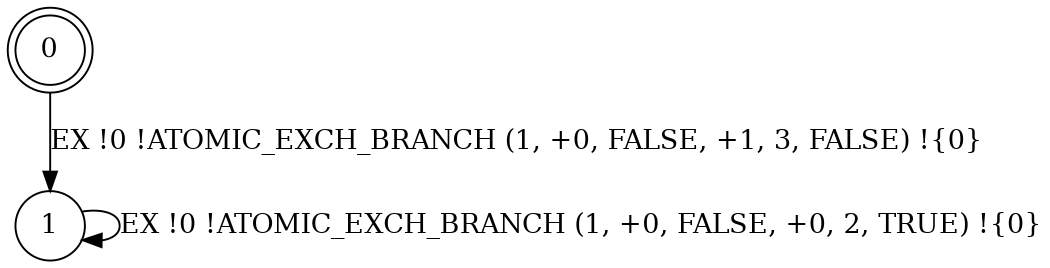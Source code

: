 digraph BCG {
size = "7, 10.5";
center = TRUE;
node [shape = circle];
0 [peripheries = 2];
0 -> 1 [label = "EX !0 !ATOMIC_EXCH_BRANCH (1, +0, FALSE, +1, 3, FALSE) !{0}"];
1 -> 1 [label = "EX !0 !ATOMIC_EXCH_BRANCH (1, +0, FALSE, +0, 2, TRUE) !{0}"];
}
